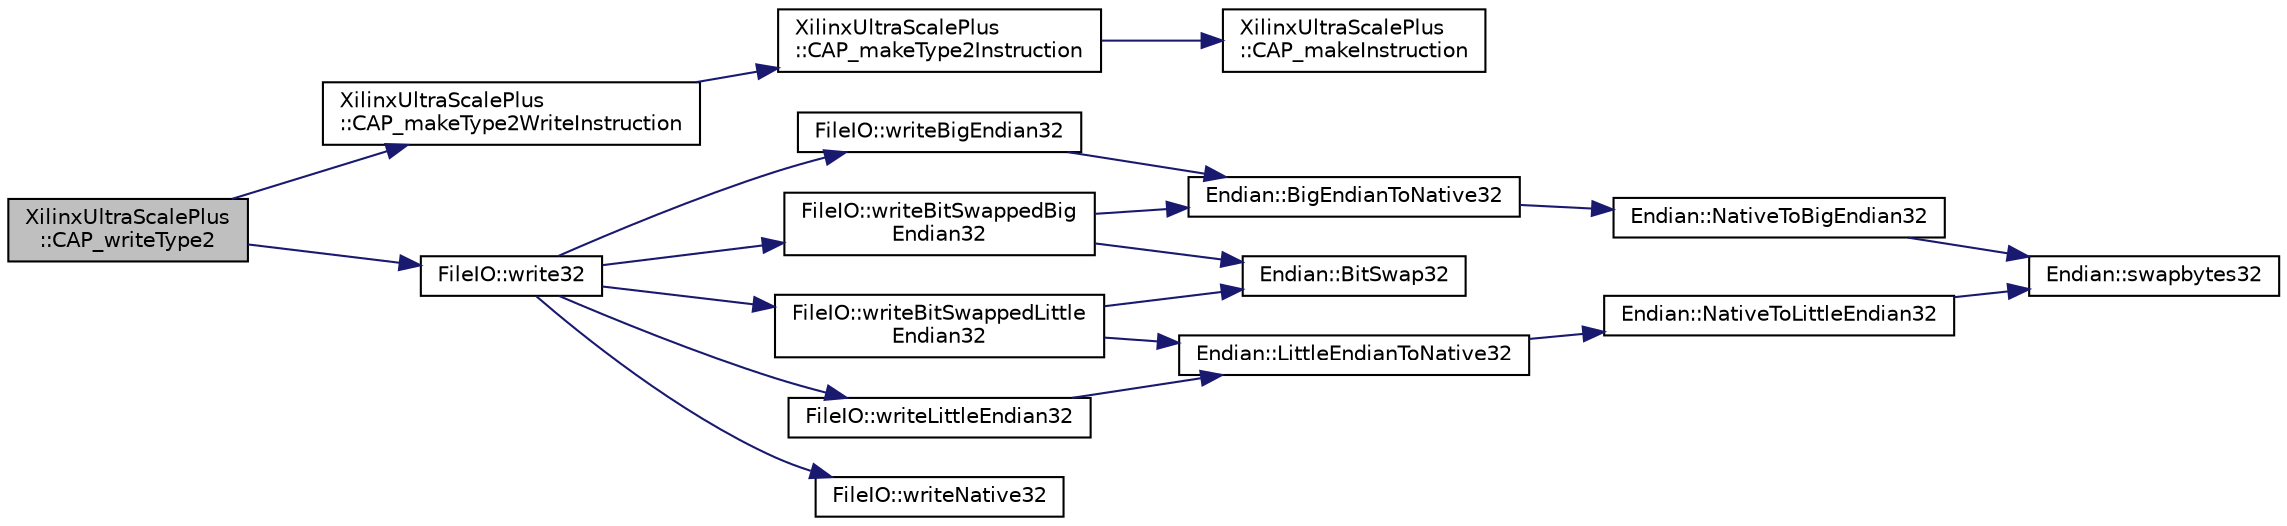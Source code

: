 digraph "XilinxUltraScalePlus::CAP_writeType2"
{
 // INTERACTIVE_SVG=YES
 // LATEX_PDF_SIZE
  edge [fontname="Helvetica",fontsize="10",labelfontname="Helvetica",labelfontsize="10"];
  node [fontname="Helvetica",fontsize="10",shape=record];
  rankdir="LR";
  Node1 [label="XilinxUltraScalePlus\l::CAP_writeType2",height=0.2,width=0.4,color="black", fillcolor="grey75", style="filled", fontcolor="black",tooltip="Generate and write only a type 2 FDRI command."];
  Node1 -> Node2 [color="midnightblue",fontsize="10",style="solid",fontname="Helvetica"];
  Node2 [label="XilinxUltraScalePlus\l::CAP_makeType2WriteInstruction",height=0.2,width=0.4,color="black", fillcolor="white", style="filled",URL="$classXilinxUltraScalePlus.html#a578b4cc28609c881a39fa2776985747a",tooltip="Generate and return the encoding for a type 2 Write instruction."];
  Node2 -> Node3 [color="midnightblue",fontsize="10",style="solid",fontname="Helvetica"];
  Node3 [label="XilinxUltraScalePlus\l::CAP_makeType2Instruction",height=0.2,width=0.4,color="black", fillcolor="white", style="filled",URL="$classXilinxUltraScalePlus.html#a133eb8583c8cd45a9210ab9b61362623",tooltip="Generate and return the encoding for a type 2 instruction."];
  Node3 -> Node4 [color="midnightblue",fontsize="10",style="solid",fontname="Helvetica"];
  Node4 [label="XilinxUltraScalePlus\l::CAP_makeInstruction",height=0.2,width=0.4,color="black", fillcolor="white", style="filled",URL="$classXilinxUltraScalePlus.html#aa261ea6bf2b474d7aee3ab061853cd7e",tooltip="Generate and return the encoding for an instruction."];
  Node1 -> Node5 [color="midnightblue",fontsize="10",style="solid",fontname="Helvetica"];
  Node5 [label="FileIO::write32",height=0.2,width=0.4,color="black", fillcolor="white", style="filled",URL="$namespaceFileIO.html#a016934d3d8c167e7784f826b987cda3f",tooltip=" "];
  Node5 -> Node6 [color="midnightblue",fontsize="10",style="solid",fontname="Helvetica"];
  Node6 [label="FileIO::writeBigEndian32",height=0.2,width=0.4,color="black", fillcolor="white", style="filled",URL="$namespaceFileIO.html#a0b69d50fa3cb892a02baca2296f1c54d",tooltip=" "];
  Node6 -> Node7 [color="midnightblue",fontsize="10",style="solid",fontname="Helvetica"];
  Node7 [label="Endian::BigEndianToNative32",height=0.2,width=0.4,color="black", fillcolor="white", style="filled",URL="$namespaceEndian.html#a6a54530860ad8ec19facaaa26ae9a6ae",tooltip=" "];
  Node7 -> Node8 [color="midnightblue",fontsize="10",style="solid",fontname="Helvetica"];
  Node8 [label="Endian::NativeToBigEndian32",height=0.2,width=0.4,color="black", fillcolor="white", style="filled",URL="$namespaceEndian.html#a7cd80b2cb2ed674196a68549c8489f88",tooltip=" "];
  Node8 -> Node9 [color="midnightblue",fontsize="10",style="solid",fontname="Helvetica"];
  Node9 [label="Endian::swapbytes32",height=0.2,width=0.4,color="black", fillcolor="white", style="filled",URL="$namespaceEndian.html#a7c0178c39449483c29a1a305d0a73606",tooltip=" "];
  Node5 -> Node10 [color="midnightblue",fontsize="10",style="solid",fontname="Helvetica"];
  Node10 [label="FileIO::writeBitSwappedBig\lEndian32",height=0.2,width=0.4,color="black", fillcolor="white", style="filled",URL="$namespaceFileIO.html#af08039fd5e011e286b216b67140959ea",tooltip=" "];
  Node10 -> Node7 [color="midnightblue",fontsize="10",style="solid",fontname="Helvetica"];
  Node10 -> Node11 [color="midnightblue",fontsize="10",style="solid",fontname="Helvetica"];
  Node11 [label="Endian::BitSwap32",height=0.2,width=0.4,color="black", fillcolor="white", style="filled",URL="$namespaceEndian.html#abaf85e5d8d9641e35ffb4a5bcfc37f84",tooltip=" "];
  Node5 -> Node12 [color="midnightblue",fontsize="10",style="solid",fontname="Helvetica"];
  Node12 [label="FileIO::writeBitSwappedLittle\lEndian32",height=0.2,width=0.4,color="black", fillcolor="white", style="filled",URL="$namespaceFileIO.html#a60d14999a525e60b548765722c0cc49a",tooltip=" "];
  Node12 -> Node11 [color="midnightblue",fontsize="10",style="solid",fontname="Helvetica"];
  Node12 -> Node13 [color="midnightblue",fontsize="10",style="solid",fontname="Helvetica"];
  Node13 [label="Endian::LittleEndianToNative32",height=0.2,width=0.4,color="black", fillcolor="white", style="filled",URL="$namespaceEndian.html#aabd838029ed523d5280997f4ca10f859",tooltip=" "];
  Node13 -> Node14 [color="midnightblue",fontsize="10",style="solid",fontname="Helvetica"];
  Node14 [label="Endian::NativeToLittleEndian32",height=0.2,width=0.4,color="black", fillcolor="white", style="filled",URL="$namespaceEndian.html#a4ef36a4fee2f667cf8ac3f67017716bb",tooltip=" "];
  Node14 -> Node9 [color="midnightblue",fontsize="10",style="solid",fontname="Helvetica"];
  Node5 -> Node15 [color="midnightblue",fontsize="10",style="solid",fontname="Helvetica"];
  Node15 [label="FileIO::writeLittleEndian32",height=0.2,width=0.4,color="black", fillcolor="white", style="filled",URL="$namespaceFileIO.html#aaf3a57cefdd3a674741d9447c5fcf2a2",tooltip=" "];
  Node15 -> Node13 [color="midnightblue",fontsize="10",style="solid",fontname="Helvetica"];
  Node5 -> Node16 [color="midnightblue",fontsize="10",style="solid",fontname="Helvetica"];
  Node16 [label="FileIO::writeNative32",height=0.2,width=0.4,color="black", fillcolor="white", style="filled",URL="$namespaceFileIO.html#a8c0dbfd2ab8a248ca642203dc84bd2a4",tooltip=" "];
}
